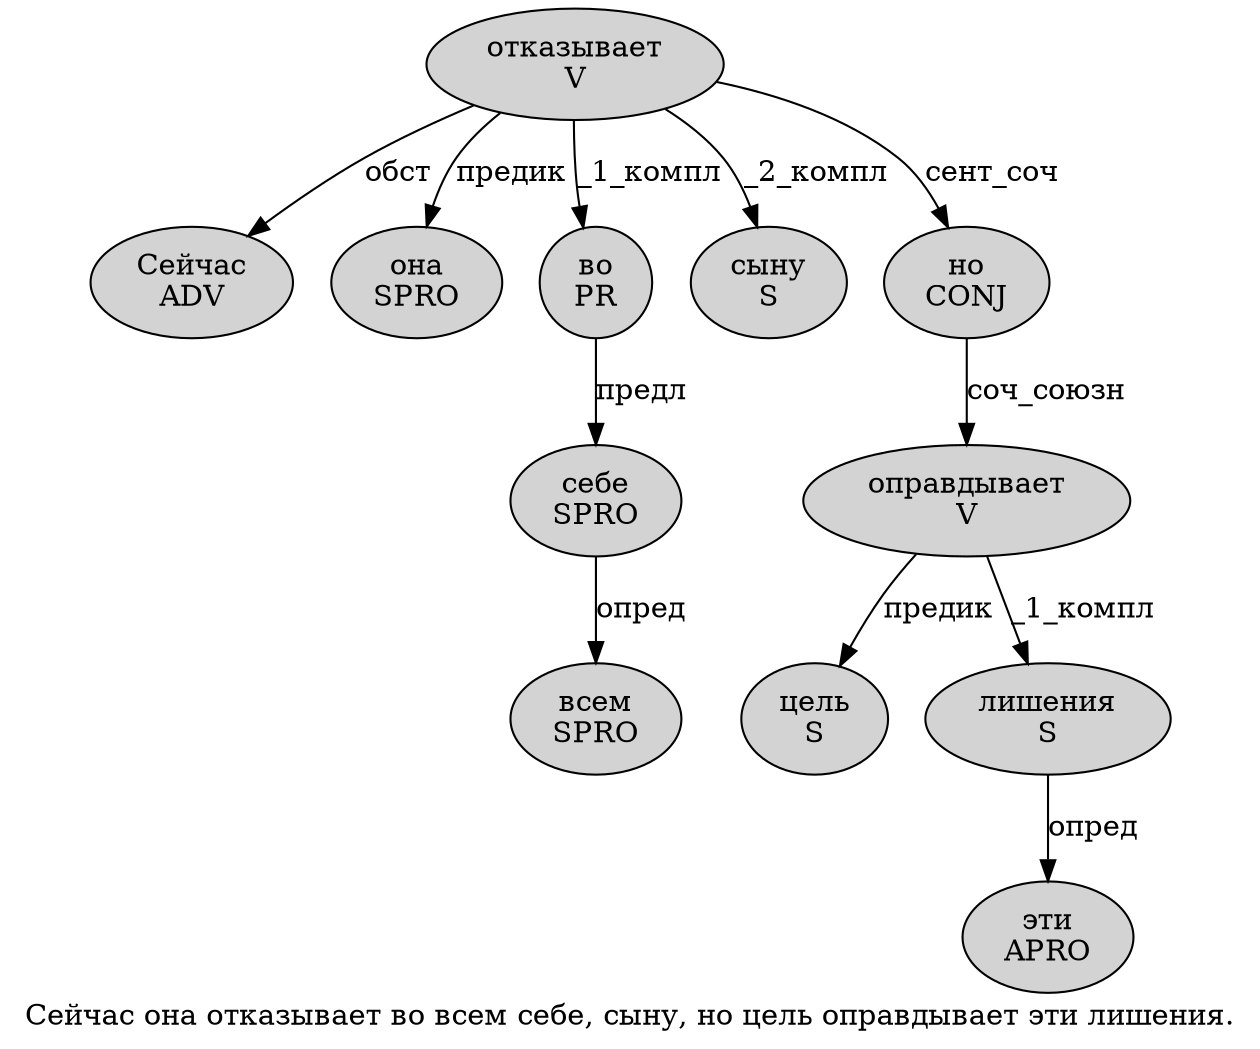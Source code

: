 digraph SENTENCE_1497 {
	graph [label="Сейчас она отказывает во всем себе, сыну, но цель оправдывает эти лишения."]
	node [style=filled]
		0 [label="Сейчас
ADV" color="" fillcolor=lightgray penwidth=1 shape=ellipse]
		1 [label="она
SPRO" color="" fillcolor=lightgray penwidth=1 shape=ellipse]
		2 [label="отказывает
V" color="" fillcolor=lightgray penwidth=1 shape=ellipse]
		3 [label="во
PR" color="" fillcolor=lightgray penwidth=1 shape=ellipse]
		4 [label="всем
SPRO" color="" fillcolor=lightgray penwidth=1 shape=ellipse]
		5 [label="себе
SPRO" color="" fillcolor=lightgray penwidth=1 shape=ellipse]
		7 [label="сыну
S" color="" fillcolor=lightgray penwidth=1 shape=ellipse]
		9 [label="но
CONJ" color="" fillcolor=lightgray penwidth=1 shape=ellipse]
		10 [label="цель
S" color="" fillcolor=lightgray penwidth=1 shape=ellipse]
		11 [label="оправдывает
V" color="" fillcolor=lightgray penwidth=1 shape=ellipse]
		12 [label="эти
APRO" color="" fillcolor=lightgray penwidth=1 shape=ellipse]
		13 [label="лишения
S" color="" fillcolor=lightgray penwidth=1 shape=ellipse]
			5 -> 4 [label="опред"]
			2 -> 0 [label="обст"]
			2 -> 1 [label="предик"]
			2 -> 3 [label="_1_компл"]
			2 -> 7 [label="_2_компл"]
			2 -> 9 [label="сент_соч"]
			3 -> 5 [label="предл"]
			11 -> 10 [label="предик"]
			11 -> 13 [label="_1_компл"]
			13 -> 12 [label="опред"]
			9 -> 11 [label="соч_союзн"]
}